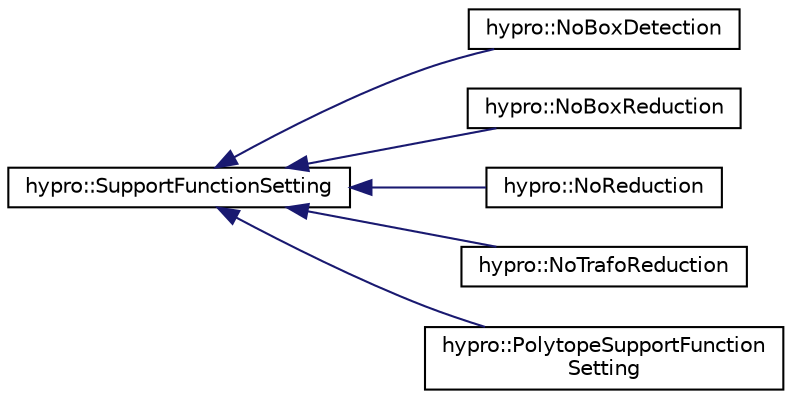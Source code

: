 digraph "Graphical Class Hierarchy"
{
  edge [fontname="Helvetica",fontsize="10",labelfontname="Helvetica",labelfontsize="10"];
  node [fontname="Helvetica",fontsize="10",shape=record];
  rankdir="LR";
  Node1 [label="hypro::SupportFunctionSetting",height=0.2,width=0.4,color="black", fillcolor="white", style="filled",URL="$structhypro_1_1SupportFunctionSetting.html"];
  Node1 -> Node2 [dir="back",color="midnightblue",fontsize="10",style="solid",fontname="Helvetica"];
  Node2 [label="hypro::NoBoxDetection",height=0.2,width=0.4,color="black", fillcolor="white", style="filled",URL="$structhypro_1_1NoBoxDetection.html"];
  Node1 -> Node3 [dir="back",color="midnightblue",fontsize="10",style="solid",fontname="Helvetica"];
  Node3 [label="hypro::NoBoxReduction",height=0.2,width=0.4,color="black", fillcolor="white", style="filled",URL="$structhypro_1_1NoBoxReduction.html"];
  Node1 -> Node4 [dir="back",color="midnightblue",fontsize="10",style="solid",fontname="Helvetica"];
  Node4 [label="hypro::NoReduction",height=0.2,width=0.4,color="black", fillcolor="white", style="filled",URL="$structhypro_1_1NoReduction.html"];
  Node1 -> Node5 [dir="back",color="midnightblue",fontsize="10",style="solid",fontname="Helvetica"];
  Node5 [label="hypro::NoTrafoReduction",height=0.2,width=0.4,color="black", fillcolor="white", style="filled",URL="$structhypro_1_1NoTrafoReduction.html"];
  Node1 -> Node6 [dir="back",color="midnightblue",fontsize="10",style="solid",fontname="Helvetica"];
  Node6 [label="hypro::PolytopeSupportFunction\lSetting",height=0.2,width=0.4,color="black", fillcolor="white", style="filled",URL="$structhypro_1_1PolytopeSupportFunctionSetting.html"];
}
